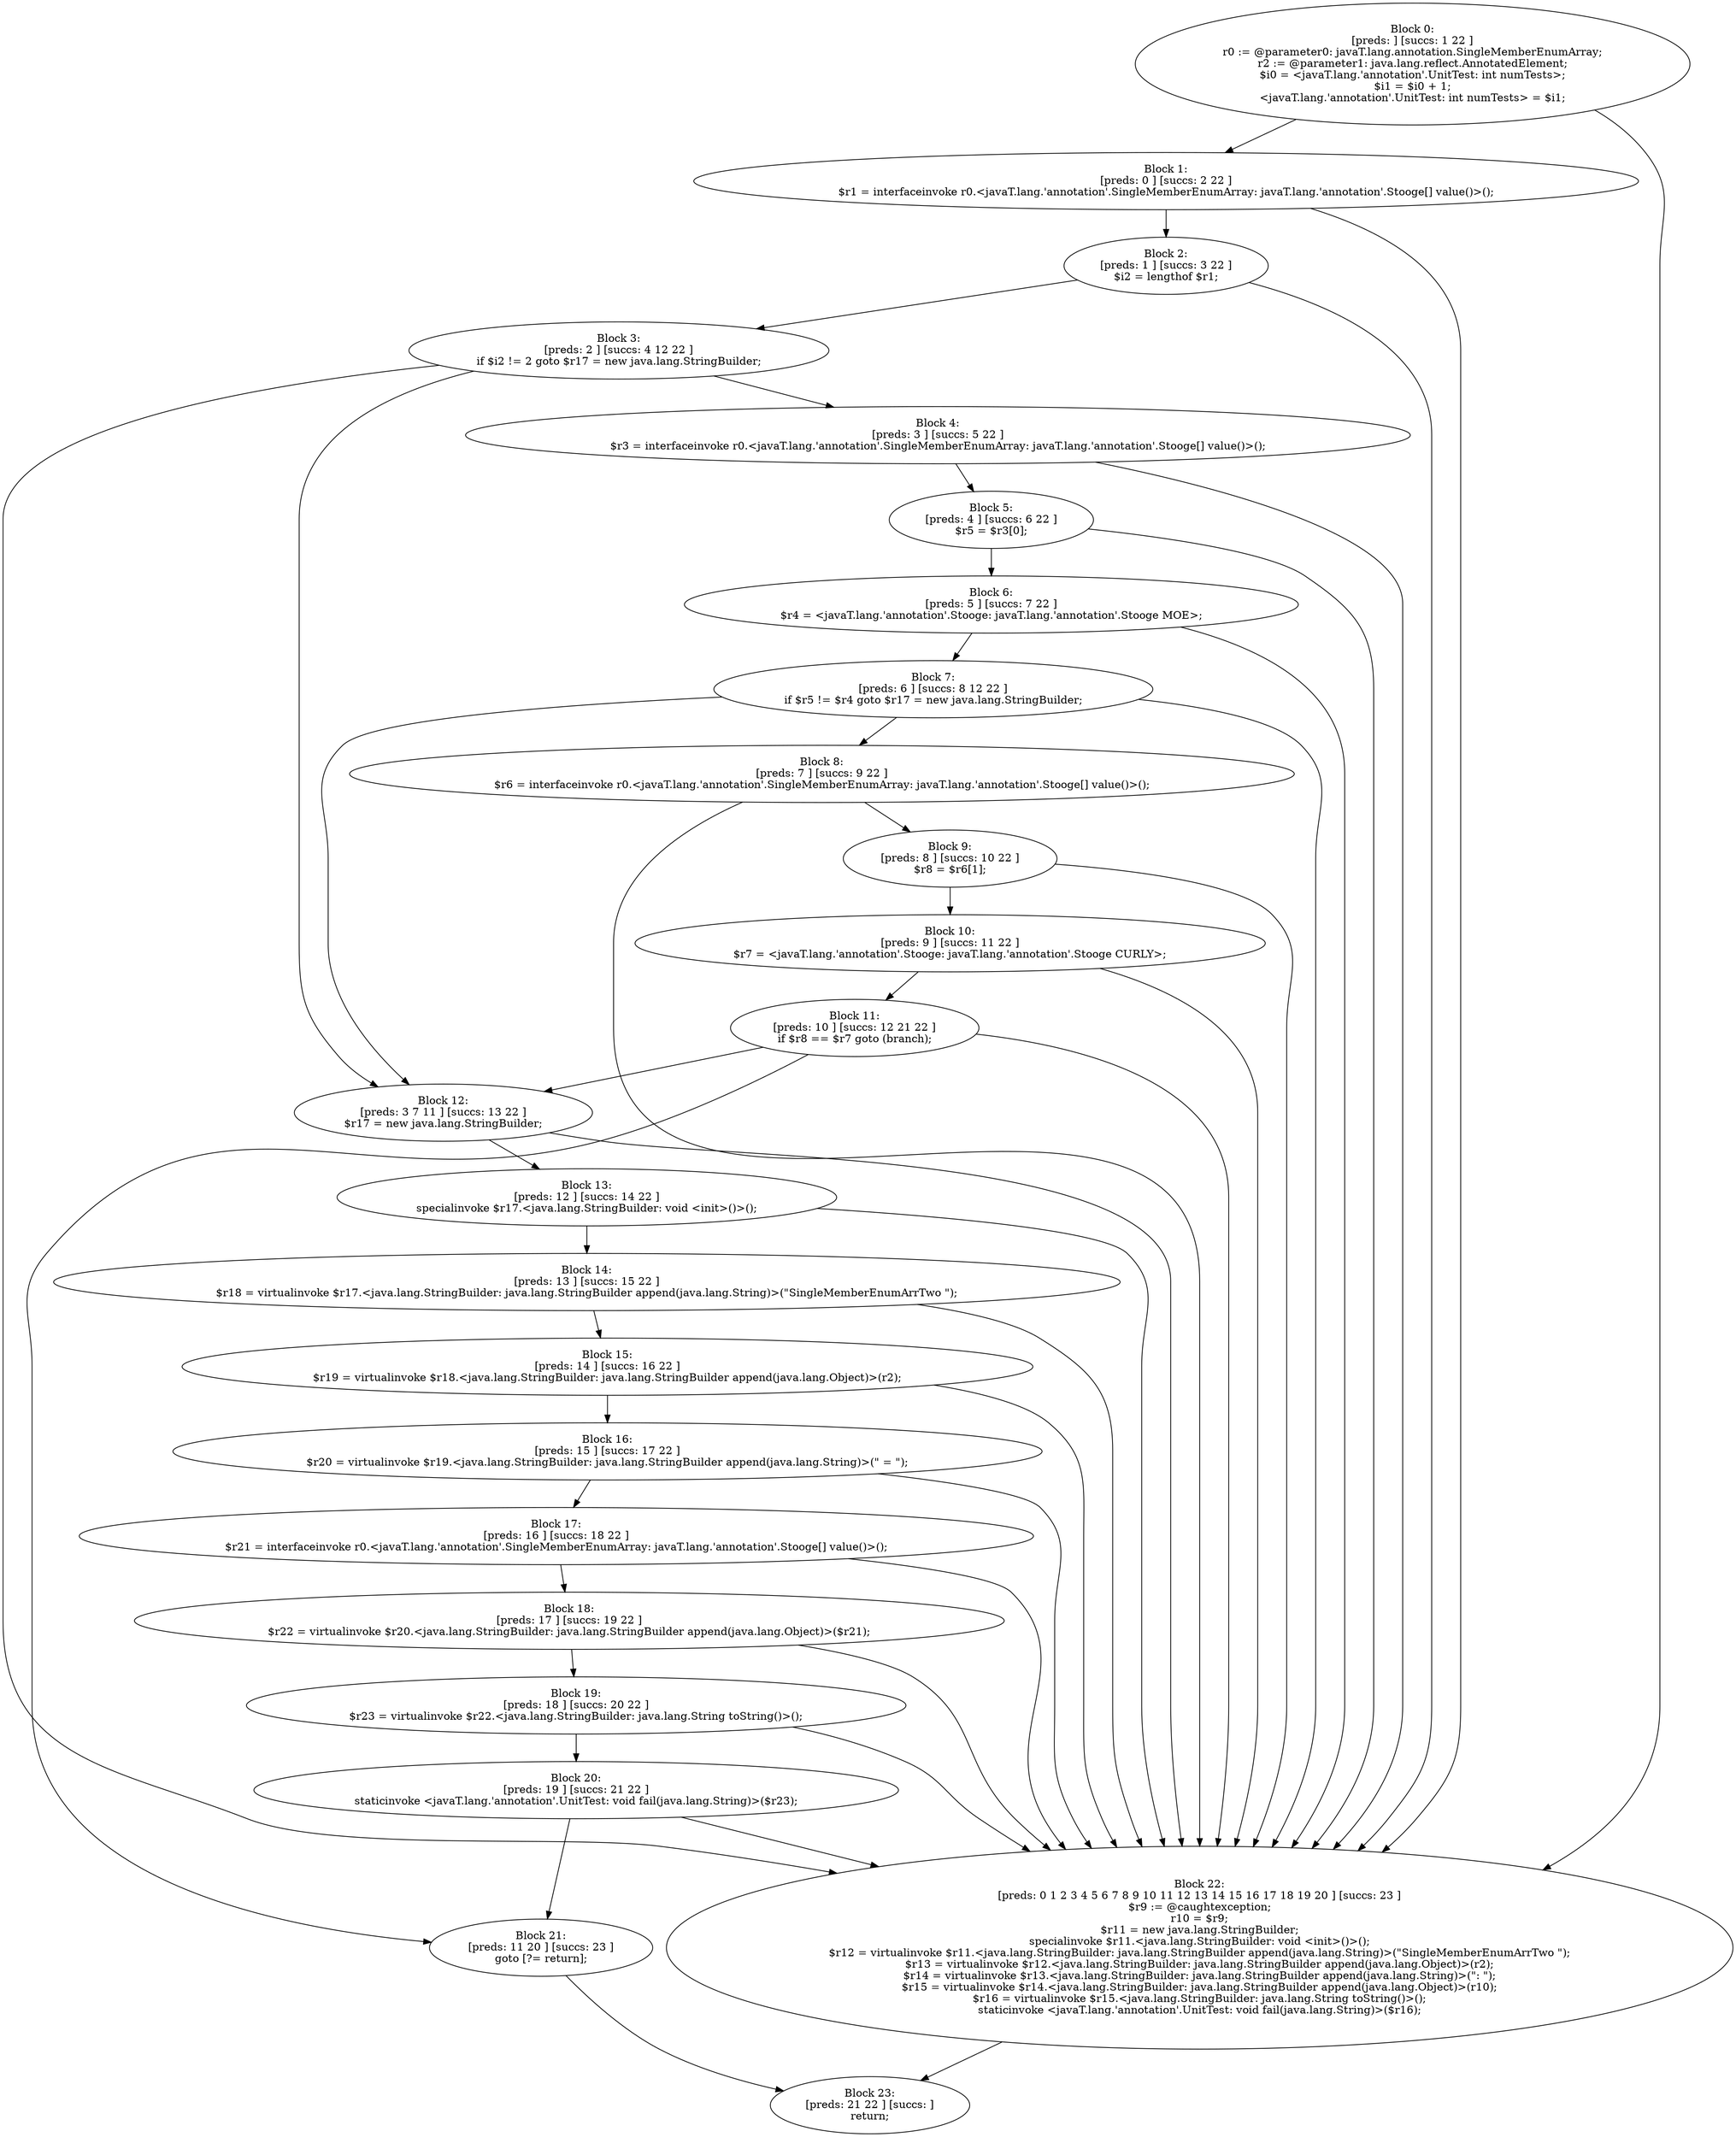digraph "unitGraph" {
    "Block 0:
[preds: ] [succs: 1 22 ]
r0 := @parameter0: javaT.lang.annotation.SingleMemberEnumArray;
r2 := @parameter1: java.lang.reflect.AnnotatedElement;
$i0 = <javaT.lang.'annotation'.UnitTest: int numTests>;
$i1 = $i0 + 1;
<javaT.lang.'annotation'.UnitTest: int numTests> = $i1;
"
    "Block 1:
[preds: 0 ] [succs: 2 22 ]
$r1 = interfaceinvoke r0.<javaT.lang.'annotation'.SingleMemberEnumArray: javaT.lang.'annotation'.Stooge[] value()>();
"
    "Block 2:
[preds: 1 ] [succs: 3 22 ]
$i2 = lengthof $r1;
"
    "Block 3:
[preds: 2 ] [succs: 4 12 22 ]
if $i2 != 2 goto $r17 = new java.lang.StringBuilder;
"
    "Block 4:
[preds: 3 ] [succs: 5 22 ]
$r3 = interfaceinvoke r0.<javaT.lang.'annotation'.SingleMemberEnumArray: javaT.lang.'annotation'.Stooge[] value()>();
"
    "Block 5:
[preds: 4 ] [succs: 6 22 ]
$r5 = $r3[0];
"
    "Block 6:
[preds: 5 ] [succs: 7 22 ]
$r4 = <javaT.lang.'annotation'.Stooge: javaT.lang.'annotation'.Stooge MOE>;
"
    "Block 7:
[preds: 6 ] [succs: 8 12 22 ]
if $r5 != $r4 goto $r17 = new java.lang.StringBuilder;
"
    "Block 8:
[preds: 7 ] [succs: 9 22 ]
$r6 = interfaceinvoke r0.<javaT.lang.'annotation'.SingleMemberEnumArray: javaT.lang.'annotation'.Stooge[] value()>();
"
    "Block 9:
[preds: 8 ] [succs: 10 22 ]
$r8 = $r6[1];
"
    "Block 10:
[preds: 9 ] [succs: 11 22 ]
$r7 = <javaT.lang.'annotation'.Stooge: javaT.lang.'annotation'.Stooge CURLY>;
"
    "Block 11:
[preds: 10 ] [succs: 12 21 22 ]
if $r8 == $r7 goto (branch);
"
    "Block 12:
[preds: 3 7 11 ] [succs: 13 22 ]
$r17 = new java.lang.StringBuilder;
"
    "Block 13:
[preds: 12 ] [succs: 14 22 ]
specialinvoke $r17.<java.lang.StringBuilder: void <init>()>();
"
    "Block 14:
[preds: 13 ] [succs: 15 22 ]
$r18 = virtualinvoke $r17.<java.lang.StringBuilder: java.lang.StringBuilder append(java.lang.String)>(\"SingleMemberEnumArrTwo \");
"
    "Block 15:
[preds: 14 ] [succs: 16 22 ]
$r19 = virtualinvoke $r18.<java.lang.StringBuilder: java.lang.StringBuilder append(java.lang.Object)>(r2);
"
    "Block 16:
[preds: 15 ] [succs: 17 22 ]
$r20 = virtualinvoke $r19.<java.lang.StringBuilder: java.lang.StringBuilder append(java.lang.String)>(\" = \");
"
    "Block 17:
[preds: 16 ] [succs: 18 22 ]
$r21 = interfaceinvoke r0.<javaT.lang.'annotation'.SingleMemberEnumArray: javaT.lang.'annotation'.Stooge[] value()>();
"
    "Block 18:
[preds: 17 ] [succs: 19 22 ]
$r22 = virtualinvoke $r20.<java.lang.StringBuilder: java.lang.StringBuilder append(java.lang.Object)>($r21);
"
    "Block 19:
[preds: 18 ] [succs: 20 22 ]
$r23 = virtualinvoke $r22.<java.lang.StringBuilder: java.lang.String toString()>();
"
    "Block 20:
[preds: 19 ] [succs: 21 22 ]
staticinvoke <javaT.lang.'annotation'.UnitTest: void fail(java.lang.String)>($r23);
"
    "Block 21:
[preds: 11 20 ] [succs: 23 ]
goto [?= return];
"
    "Block 22:
[preds: 0 1 2 3 4 5 6 7 8 9 10 11 12 13 14 15 16 17 18 19 20 ] [succs: 23 ]
$r9 := @caughtexception;
r10 = $r9;
$r11 = new java.lang.StringBuilder;
specialinvoke $r11.<java.lang.StringBuilder: void <init>()>();
$r12 = virtualinvoke $r11.<java.lang.StringBuilder: java.lang.StringBuilder append(java.lang.String)>(\"SingleMemberEnumArrTwo \");
$r13 = virtualinvoke $r12.<java.lang.StringBuilder: java.lang.StringBuilder append(java.lang.Object)>(r2);
$r14 = virtualinvoke $r13.<java.lang.StringBuilder: java.lang.StringBuilder append(java.lang.String)>(\": \");
$r15 = virtualinvoke $r14.<java.lang.StringBuilder: java.lang.StringBuilder append(java.lang.Object)>(r10);
$r16 = virtualinvoke $r15.<java.lang.StringBuilder: java.lang.String toString()>();
staticinvoke <javaT.lang.'annotation'.UnitTest: void fail(java.lang.String)>($r16);
"
    "Block 23:
[preds: 21 22 ] [succs: ]
return;
"
    "Block 0:
[preds: ] [succs: 1 22 ]
r0 := @parameter0: javaT.lang.annotation.SingleMemberEnumArray;
r2 := @parameter1: java.lang.reflect.AnnotatedElement;
$i0 = <javaT.lang.'annotation'.UnitTest: int numTests>;
$i1 = $i0 + 1;
<javaT.lang.'annotation'.UnitTest: int numTests> = $i1;
"->"Block 1:
[preds: 0 ] [succs: 2 22 ]
$r1 = interfaceinvoke r0.<javaT.lang.'annotation'.SingleMemberEnumArray: javaT.lang.'annotation'.Stooge[] value()>();
";
    "Block 0:
[preds: ] [succs: 1 22 ]
r0 := @parameter0: javaT.lang.annotation.SingleMemberEnumArray;
r2 := @parameter1: java.lang.reflect.AnnotatedElement;
$i0 = <javaT.lang.'annotation'.UnitTest: int numTests>;
$i1 = $i0 + 1;
<javaT.lang.'annotation'.UnitTest: int numTests> = $i1;
"->"Block 22:
[preds: 0 1 2 3 4 5 6 7 8 9 10 11 12 13 14 15 16 17 18 19 20 ] [succs: 23 ]
$r9 := @caughtexception;
r10 = $r9;
$r11 = new java.lang.StringBuilder;
specialinvoke $r11.<java.lang.StringBuilder: void <init>()>();
$r12 = virtualinvoke $r11.<java.lang.StringBuilder: java.lang.StringBuilder append(java.lang.String)>(\"SingleMemberEnumArrTwo \");
$r13 = virtualinvoke $r12.<java.lang.StringBuilder: java.lang.StringBuilder append(java.lang.Object)>(r2);
$r14 = virtualinvoke $r13.<java.lang.StringBuilder: java.lang.StringBuilder append(java.lang.String)>(\": \");
$r15 = virtualinvoke $r14.<java.lang.StringBuilder: java.lang.StringBuilder append(java.lang.Object)>(r10);
$r16 = virtualinvoke $r15.<java.lang.StringBuilder: java.lang.String toString()>();
staticinvoke <javaT.lang.'annotation'.UnitTest: void fail(java.lang.String)>($r16);
";
    "Block 1:
[preds: 0 ] [succs: 2 22 ]
$r1 = interfaceinvoke r0.<javaT.lang.'annotation'.SingleMemberEnumArray: javaT.lang.'annotation'.Stooge[] value()>();
"->"Block 2:
[preds: 1 ] [succs: 3 22 ]
$i2 = lengthof $r1;
";
    "Block 1:
[preds: 0 ] [succs: 2 22 ]
$r1 = interfaceinvoke r0.<javaT.lang.'annotation'.SingleMemberEnumArray: javaT.lang.'annotation'.Stooge[] value()>();
"->"Block 22:
[preds: 0 1 2 3 4 5 6 7 8 9 10 11 12 13 14 15 16 17 18 19 20 ] [succs: 23 ]
$r9 := @caughtexception;
r10 = $r9;
$r11 = new java.lang.StringBuilder;
specialinvoke $r11.<java.lang.StringBuilder: void <init>()>();
$r12 = virtualinvoke $r11.<java.lang.StringBuilder: java.lang.StringBuilder append(java.lang.String)>(\"SingleMemberEnumArrTwo \");
$r13 = virtualinvoke $r12.<java.lang.StringBuilder: java.lang.StringBuilder append(java.lang.Object)>(r2);
$r14 = virtualinvoke $r13.<java.lang.StringBuilder: java.lang.StringBuilder append(java.lang.String)>(\": \");
$r15 = virtualinvoke $r14.<java.lang.StringBuilder: java.lang.StringBuilder append(java.lang.Object)>(r10);
$r16 = virtualinvoke $r15.<java.lang.StringBuilder: java.lang.String toString()>();
staticinvoke <javaT.lang.'annotation'.UnitTest: void fail(java.lang.String)>($r16);
";
    "Block 2:
[preds: 1 ] [succs: 3 22 ]
$i2 = lengthof $r1;
"->"Block 3:
[preds: 2 ] [succs: 4 12 22 ]
if $i2 != 2 goto $r17 = new java.lang.StringBuilder;
";
    "Block 2:
[preds: 1 ] [succs: 3 22 ]
$i2 = lengthof $r1;
"->"Block 22:
[preds: 0 1 2 3 4 5 6 7 8 9 10 11 12 13 14 15 16 17 18 19 20 ] [succs: 23 ]
$r9 := @caughtexception;
r10 = $r9;
$r11 = new java.lang.StringBuilder;
specialinvoke $r11.<java.lang.StringBuilder: void <init>()>();
$r12 = virtualinvoke $r11.<java.lang.StringBuilder: java.lang.StringBuilder append(java.lang.String)>(\"SingleMemberEnumArrTwo \");
$r13 = virtualinvoke $r12.<java.lang.StringBuilder: java.lang.StringBuilder append(java.lang.Object)>(r2);
$r14 = virtualinvoke $r13.<java.lang.StringBuilder: java.lang.StringBuilder append(java.lang.String)>(\": \");
$r15 = virtualinvoke $r14.<java.lang.StringBuilder: java.lang.StringBuilder append(java.lang.Object)>(r10);
$r16 = virtualinvoke $r15.<java.lang.StringBuilder: java.lang.String toString()>();
staticinvoke <javaT.lang.'annotation'.UnitTest: void fail(java.lang.String)>($r16);
";
    "Block 3:
[preds: 2 ] [succs: 4 12 22 ]
if $i2 != 2 goto $r17 = new java.lang.StringBuilder;
"->"Block 4:
[preds: 3 ] [succs: 5 22 ]
$r3 = interfaceinvoke r0.<javaT.lang.'annotation'.SingleMemberEnumArray: javaT.lang.'annotation'.Stooge[] value()>();
";
    "Block 3:
[preds: 2 ] [succs: 4 12 22 ]
if $i2 != 2 goto $r17 = new java.lang.StringBuilder;
"->"Block 12:
[preds: 3 7 11 ] [succs: 13 22 ]
$r17 = new java.lang.StringBuilder;
";
    "Block 3:
[preds: 2 ] [succs: 4 12 22 ]
if $i2 != 2 goto $r17 = new java.lang.StringBuilder;
"->"Block 22:
[preds: 0 1 2 3 4 5 6 7 8 9 10 11 12 13 14 15 16 17 18 19 20 ] [succs: 23 ]
$r9 := @caughtexception;
r10 = $r9;
$r11 = new java.lang.StringBuilder;
specialinvoke $r11.<java.lang.StringBuilder: void <init>()>();
$r12 = virtualinvoke $r11.<java.lang.StringBuilder: java.lang.StringBuilder append(java.lang.String)>(\"SingleMemberEnumArrTwo \");
$r13 = virtualinvoke $r12.<java.lang.StringBuilder: java.lang.StringBuilder append(java.lang.Object)>(r2);
$r14 = virtualinvoke $r13.<java.lang.StringBuilder: java.lang.StringBuilder append(java.lang.String)>(\": \");
$r15 = virtualinvoke $r14.<java.lang.StringBuilder: java.lang.StringBuilder append(java.lang.Object)>(r10);
$r16 = virtualinvoke $r15.<java.lang.StringBuilder: java.lang.String toString()>();
staticinvoke <javaT.lang.'annotation'.UnitTest: void fail(java.lang.String)>($r16);
";
    "Block 4:
[preds: 3 ] [succs: 5 22 ]
$r3 = interfaceinvoke r0.<javaT.lang.'annotation'.SingleMemberEnumArray: javaT.lang.'annotation'.Stooge[] value()>();
"->"Block 5:
[preds: 4 ] [succs: 6 22 ]
$r5 = $r3[0];
";
    "Block 4:
[preds: 3 ] [succs: 5 22 ]
$r3 = interfaceinvoke r0.<javaT.lang.'annotation'.SingleMemberEnumArray: javaT.lang.'annotation'.Stooge[] value()>();
"->"Block 22:
[preds: 0 1 2 3 4 5 6 7 8 9 10 11 12 13 14 15 16 17 18 19 20 ] [succs: 23 ]
$r9 := @caughtexception;
r10 = $r9;
$r11 = new java.lang.StringBuilder;
specialinvoke $r11.<java.lang.StringBuilder: void <init>()>();
$r12 = virtualinvoke $r11.<java.lang.StringBuilder: java.lang.StringBuilder append(java.lang.String)>(\"SingleMemberEnumArrTwo \");
$r13 = virtualinvoke $r12.<java.lang.StringBuilder: java.lang.StringBuilder append(java.lang.Object)>(r2);
$r14 = virtualinvoke $r13.<java.lang.StringBuilder: java.lang.StringBuilder append(java.lang.String)>(\": \");
$r15 = virtualinvoke $r14.<java.lang.StringBuilder: java.lang.StringBuilder append(java.lang.Object)>(r10);
$r16 = virtualinvoke $r15.<java.lang.StringBuilder: java.lang.String toString()>();
staticinvoke <javaT.lang.'annotation'.UnitTest: void fail(java.lang.String)>($r16);
";
    "Block 5:
[preds: 4 ] [succs: 6 22 ]
$r5 = $r3[0];
"->"Block 6:
[preds: 5 ] [succs: 7 22 ]
$r4 = <javaT.lang.'annotation'.Stooge: javaT.lang.'annotation'.Stooge MOE>;
";
    "Block 5:
[preds: 4 ] [succs: 6 22 ]
$r5 = $r3[0];
"->"Block 22:
[preds: 0 1 2 3 4 5 6 7 8 9 10 11 12 13 14 15 16 17 18 19 20 ] [succs: 23 ]
$r9 := @caughtexception;
r10 = $r9;
$r11 = new java.lang.StringBuilder;
specialinvoke $r11.<java.lang.StringBuilder: void <init>()>();
$r12 = virtualinvoke $r11.<java.lang.StringBuilder: java.lang.StringBuilder append(java.lang.String)>(\"SingleMemberEnumArrTwo \");
$r13 = virtualinvoke $r12.<java.lang.StringBuilder: java.lang.StringBuilder append(java.lang.Object)>(r2);
$r14 = virtualinvoke $r13.<java.lang.StringBuilder: java.lang.StringBuilder append(java.lang.String)>(\": \");
$r15 = virtualinvoke $r14.<java.lang.StringBuilder: java.lang.StringBuilder append(java.lang.Object)>(r10);
$r16 = virtualinvoke $r15.<java.lang.StringBuilder: java.lang.String toString()>();
staticinvoke <javaT.lang.'annotation'.UnitTest: void fail(java.lang.String)>($r16);
";
    "Block 6:
[preds: 5 ] [succs: 7 22 ]
$r4 = <javaT.lang.'annotation'.Stooge: javaT.lang.'annotation'.Stooge MOE>;
"->"Block 7:
[preds: 6 ] [succs: 8 12 22 ]
if $r5 != $r4 goto $r17 = new java.lang.StringBuilder;
";
    "Block 6:
[preds: 5 ] [succs: 7 22 ]
$r4 = <javaT.lang.'annotation'.Stooge: javaT.lang.'annotation'.Stooge MOE>;
"->"Block 22:
[preds: 0 1 2 3 4 5 6 7 8 9 10 11 12 13 14 15 16 17 18 19 20 ] [succs: 23 ]
$r9 := @caughtexception;
r10 = $r9;
$r11 = new java.lang.StringBuilder;
specialinvoke $r11.<java.lang.StringBuilder: void <init>()>();
$r12 = virtualinvoke $r11.<java.lang.StringBuilder: java.lang.StringBuilder append(java.lang.String)>(\"SingleMemberEnumArrTwo \");
$r13 = virtualinvoke $r12.<java.lang.StringBuilder: java.lang.StringBuilder append(java.lang.Object)>(r2);
$r14 = virtualinvoke $r13.<java.lang.StringBuilder: java.lang.StringBuilder append(java.lang.String)>(\": \");
$r15 = virtualinvoke $r14.<java.lang.StringBuilder: java.lang.StringBuilder append(java.lang.Object)>(r10);
$r16 = virtualinvoke $r15.<java.lang.StringBuilder: java.lang.String toString()>();
staticinvoke <javaT.lang.'annotation'.UnitTest: void fail(java.lang.String)>($r16);
";
    "Block 7:
[preds: 6 ] [succs: 8 12 22 ]
if $r5 != $r4 goto $r17 = new java.lang.StringBuilder;
"->"Block 8:
[preds: 7 ] [succs: 9 22 ]
$r6 = interfaceinvoke r0.<javaT.lang.'annotation'.SingleMemberEnumArray: javaT.lang.'annotation'.Stooge[] value()>();
";
    "Block 7:
[preds: 6 ] [succs: 8 12 22 ]
if $r5 != $r4 goto $r17 = new java.lang.StringBuilder;
"->"Block 12:
[preds: 3 7 11 ] [succs: 13 22 ]
$r17 = new java.lang.StringBuilder;
";
    "Block 7:
[preds: 6 ] [succs: 8 12 22 ]
if $r5 != $r4 goto $r17 = new java.lang.StringBuilder;
"->"Block 22:
[preds: 0 1 2 3 4 5 6 7 8 9 10 11 12 13 14 15 16 17 18 19 20 ] [succs: 23 ]
$r9 := @caughtexception;
r10 = $r9;
$r11 = new java.lang.StringBuilder;
specialinvoke $r11.<java.lang.StringBuilder: void <init>()>();
$r12 = virtualinvoke $r11.<java.lang.StringBuilder: java.lang.StringBuilder append(java.lang.String)>(\"SingleMemberEnumArrTwo \");
$r13 = virtualinvoke $r12.<java.lang.StringBuilder: java.lang.StringBuilder append(java.lang.Object)>(r2);
$r14 = virtualinvoke $r13.<java.lang.StringBuilder: java.lang.StringBuilder append(java.lang.String)>(\": \");
$r15 = virtualinvoke $r14.<java.lang.StringBuilder: java.lang.StringBuilder append(java.lang.Object)>(r10);
$r16 = virtualinvoke $r15.<java.lang.StringBuilder: java.lang.String toString()>();
staticinvoke <javaT.lang.'annotation'.UnitTest: void fail(java.lang.String)>($r16);
";
    "Block 8:
[preds: 7 ] [succs: 9 22 ]
$r6 = interfaceinvoke r0.<javaT.lang.'annotation'.SingleMemberEnumArray: javaT.lang.'annotation'.Stooge[] value()>();
"->"Block 9:
[preds: 8 ] [succs: 10 22 ]
$r8 = $r6[1];
";
    "Block 8:
[preds: 7 ] [succs: 9 22 ]
$r6 = interfaceinvoke r0.<javaT.lang.'annotation'.SingleMemberEnumArray: javaT.lang.'annotation'.Stooge[] value()>();
"->"Block 22:
[preds: 0 1 2 3 4 5 6 7 8 9 10 11 12 13 14 15 16 17 18 19 20 ] [succs: 23 ]
$r9 := @caughtexception;
r10 = $r9;
$r11 = new java.lang.StringBuilder;
specialinvoke $r11.<java.lang.StringBuilder: void <init>()>();
$r12 = virtualinvoke $r11.<java.lang.StringBuilder: java.lang.StringBuilder append(java.lang.String)>(\"SingleMemberEnumArrTwo \");
$r13 = virtualinvoke $r12.<java.lang.StringBuilder: java.lang.StringBuilder append(java.lang.Object)>(r2);
$r14 = virtualinvoke $r13.<java.lang.StringBuilder: java.lang.StringBuilder append(java.lang.String)>(\": \");
$r15 = virtualinvoke $r14.<java.lang.StringBuilder: java.lang.StringBuilder append(java.lang.Object)>(r10);
$r16 = virtualinvoke $r15.<java.lang.StringBuilder: java.lang.String toString()>();
staticinvoke <javaT.lang.'annotation'.UnitTest: void fail(java.lang.String)>($r16);
";
    "Block 9:
[preds: 8 ] [succs: 10 22 ]
$r8 = $r6[1];
"->"Block 10:
[preds: 9 ] [succs: 11 22 ]
$r7 = <javaT.lang.'annotation'.Stooge: javaT.lang.'annotation'.Stooge CURLY>;
";
    "Block 9:
[preds: 8 ] [succs: 10 22 ]
$r8 = $r6[1];
"->"Block 22:
[preds: 0 1 2 3 4 5 6 7 8 9 10 11 12 13 14 15 16 17 18 19 20 ] [succs: 23 ]
$r9 := @caughtexception;
r10 = $r9;
$r11 = new java.lang.StringBuilder;
specialinvoke $r11.<java.lang.StringBuilder: void <init>()>();
$r12 = virtualinvoke $r11.<java.lang.StringBuilder: java.lang.StringBuilder append(java.lang.String)>(\"SingleMemberEnumArrTwo \");
$r13 = virtualinvoke $r12.<java.lang.StringBuilder: java.lang.StringBuilder append(java.lang.Object)>(r2);
$r14 = virtualinvoke $r13.<java.lang.StringBuilder: java.lang.StringBuilder append(java.lang.String)>(\": \");
$r15 = virtualinvoke $r14.<java.lang.StringBuilder: java.lang.StringBuilder append(java.lang.Object)>(r10);
$r16 = virtualinvoke $r15.<java.lang.StringBuilder: java.lang.String toString()>();
staticinvoke <javaT.lang.'annotation'.UnitTest: void fail(java.lang.String)>($r16);
";
    "Block 10:
[preds: 9 ] [succs: 11 22 ]
$r7 = <javaT.lang.'annotation'.Stooge: javaT.lang.'annotation'.Stooge CURLY>;
"->"Block 11:
[preds: 10 ] [succs: 12 21 22 ]
if $r8 == $r7 goto (branch);
";
    "Block 10:
[preds: 9 ] [succs: 11 22 ]
$r7 = <javaT.lang.'annotation'.Stooge: javaT.lang.'annotation'.Stooge CURLY>;
"->"Block 22:
[preds: 0 1 2 3 4 5 6 7 8 9 10 11 12 13 14 15 16 17 18 19 20 ] [succs: 23 ]
$r9 := @caughtexception;
r10 = $r9;
$r11 = new java.lang.StringBuilder;
specialinvoke $r11.<java.lang.StringBuilder: void <init>()>();
$r12 = virtualinvoke $r11.<java.lang.StringBuilder: java.lang.StringBuilder append(java.lang.String)>(\"SingleMemberEnumArrTwo \");
$r13 = virtualinvoke $r12.<java.lang.StringBuilder: java.lang.StringBuilder append(java.lang.Object)>(r2);
$r14 = virtualinvoke $r13.<java.lang.StringBuilder: java.lang.StringBuilder append(java.lang.String)>(\": \");
$r15 = virtualinvoke $r14.<java.lang.StringBuilder: java.lang.StringBuilder append(java.lang.Object)>(r10);
$r16 = virtualinvoke $r15.<java.lang.StringBuilder: java.lang.String toString()>();
staticinvoke <javaT.lang.'annotation'.UnitTest: void fail(java.lang.String)>($r16);
";
    "Block 11:
[preds: 10 ] [succs: 12 21 22 ]
if $r8 == $r7 goto (branch);
"->"Block 12:
[preds: 3 7 11 ] [succs: 13 22 ]
$r17 = new java.lang.StringBuilder;
";
    "Block 11:
[preds: 10 ] [succs: 12 21 22 ]
if $r8 == $r7 goto (branch);
"->"Block 21:
[preds: 11 20 ] [succs: 23 ]
goto [?= return];
";
    "Block 11:
[preds: 10 ] [succs: 12 21 22 ]
if $r8 == $r7 goto (branch);
"->"Block 22:
[preds: 0 1 2 3 4 5 6 7 8 9 10 11 12 13 14 15 16 17 18 19 20 ] [succs: 23 ]
$r9 := @caughtexception;
r10 = $r9;
$r11 = new java.lang.StringBuilder;
specialinvoke $r11.<java.lang.StringBuilder: void <init>()>();
$r12 = virtualinvoke $r11.<java.lang.StringBuilder: java.lang.StringBuilder append(java.lang.String)>(\"SingleMemberEnumArrTwo \");
$r13 = virtualinvoke $r12.<java.lang.StringBuilder: java.lang.StringBuilder append(java.lang.Object)>(r2);
$r14 = virtualinvoke $r13.<java.lang.StringBuilder: java.lang.StringBuilder append(java.lang.String)>(\": \");
$r15 = virtualinvoke $r14.<java.lang.StringBuilder: java.lang.StringBuilder append(java.lang.Object)>(r10);
$r16 = virtualinvoke $r15.<java.lang.StringBuilder: java.lang.String toString()>();
staticinvoke <javaT.lang.'annotation'.UnitTest: void fail(java.lang.String)>($r16);
";
    "Block 12:
[preds: 3 7 11 ] [succs: 13 22 ]
$r17 = new java.lang.StringBuilder;
"->"Block 13:
[preds: 12 ] [succs: 14 22 ]
specialinvoke $r17.<java.lang.StringBuilder: void <init>()>();
";
    "Block 12:
[preds: 3 7 11 ] [succs: 13 22 ]
$r17 = new java.lang.StringBuilder;
"->"Block 22:
[preds: 0 1 2 3 4 5 6 7 8 9 10 11 12 13 14 15 16 17 18 19 20 ] [succs: 23 ]
$r9 := @caughtexception;
r10 = $r9;
$r11 = new java.lang.StringBuilder;
specialinvoke $r11.<java.lang.StringBuilder: void <init>()>();
$r12 = virtualinvoke $r11.<java.lang.StringBuilder: java.lang.StringBuilder append(java.lang.String)>(\"SingleMemberEnumArrTwo \");
$r13 = virtualinvoke $r12.<java.lang.StringBuilder: java.lang.StringBuilder append(java.lang.Object)>(r2);
$r14 = virtualinvoke $r13.<java.lang.StringBuilder: java.lang.StringBuilder append(java.lang.String)>(\": \");
$r15 = virtualinvoke $r14.<java.lang.StringBuilder: java.lang.StringBuilder append(java.lang.Object)>(r10);
$r16 = virtualinvoke $r15.<java.lang.StringBuilder: java.lang.String toString()>();
staticinvoke <javaT.lang.'annotation'.UnitTest: void fail(java.lang.String)>($r16);
";
    "Block 13:
[preds: 12 ] [succs: 14 22 ]
specialinvoke $r17.<java.lang.StringBuilder: void <init>()>();
"->"Block 14:
[preds: 13 ] [succs: 15 22 ]
$r18 = virtualinvoke $r17.<java.lang.StringBuilder: java.lang.StringBuilder append(java.lang.String)>(\"SingleMemberEnumArrTwo \");
";
    "Block 13:
[preds: 12 ] [succs: 14 22 ]
specialinvoke $r17.<java.lang.StringBuilder: void <init>()>();
"->"Block 22:
[preds: 0 1 2 3 4 5 6 7 8 9 10 11 12 13 14 15 16 17 18 19 20 ] [succs: 23 ]
$r9 := @caughtexception;
r10 = $r9;
$r11 = new java.lang.StringBuilder;
specialinvoke $r11.<java.lang.StringBuilder: void <init>()>();
$r12 = virtualinvoke $r11.<java.lang.StringBuilder: java.lang.StringBuilder append(java.lang.String)>(\"SingleMemberEnumArrTwo \");
$r13 = virtualinvoke $r12.<java.lang.StringBuilder: java.lang.StringBuilder append(java.lang.Object)>(r2);
$r14 = virtualinvoke $r13.<java.lang.StringBuilder: java.lang.StringBuilder append(java.lang.String)>(\": \");
$r15 = virtualinvoke $r14.<java.lang.StringBuilder: java.lang.StringBuilder append(java.lang.Object)>(r10);
$r16 = virtualinvoke $r15.<java.lang.StringBuilder: java.lang.String toString()>();
staticinvoke <javaT.lang.'annotation'.UnitTest: void fail(java.lang.String)>($r16);
";
    "Block 14:
[preds: 13 ] [succs: 15 22 ]
$r18 = virtualinvoke $r17.<java.lang.StringBuilder: java.lang.StringBuilder append(java.lang.String)>(\"SingleMemberEnumArrTwo \");
"->"Block 15:
[preds: 14 ] [succs: 16 22 ]
$r19 = virtualinvoke $r18.<java.lang.StringBuilder: java.lang.StringBuilder append(java.lang.Object)>(r2);
";
    "Block 14:
[preds: 13 ] [succs: 15 22 ]
$r18 = virtualinvoke $r17.<java.lang.StringBuilder: java.lang.StringBuilder append(java.lang.String)>(\"SingleMemberEnumArrTwo \");
"->"Block 22:
[preds: 0 1 2 3 4 5 6 7 8 9 10 11 12 13 14 15 16 17 18 19 20 ] [succs: 23 ]
$r9 := @caughtexception;
r10 = $r9;
$r11 = new java.lang.StringBuilder;
specialinvoke $r11.<java.lang.StringBuilder: void <init>()>();
$r12 = virtualinvoke $r11.<java.lang.StringBuilder: java.lang.StringBuilder append(java.lang.String)>(\"SingleMemberEnumArrTwo \");
$r13 = virtualinvoke $r12.<java.lang.StringBuilder: java.lang.StringBuilder append(java.lang.Object)>(r2);
$r14 = virtualinvoke $r13.<java.lang.StringBuilder: java.lang.StringBuilder append(java.lang.String)>(\": \");
$r15 = virtualinvoke $r14.<java.lang.StringBuilder: java.lang.StringBuilder append(java.lang.Object)>(r10);
$r16 = virtualinvoke $r15.<java.lang.StringBuilder: java.lang.String toString()>();
staticinvoke <javaT.lang.'annotation'.UnitTest: void fail(java.lang.String)>($r16);
";
    "Block 15:
[preds: 14 ] [succs: 16 22 ]
$r19 = virtualinvoke $r18.<java.lang.StringBuilder: java.lang.StringBuilder append(java.lang.Object)>(r2);
"->"Block 16:
[preds: 15 ] [succs: 17 22 ]
$r20 = virtualinvoke $r19.<java.lang.StringBuilder: java.lang.StringBuilder append(java.lang.String)>(\" = \");
";
    "Block 15:
[preds: 14 ] [succs: 16 22 ]
$r19 = virtualinvoke $r18.<java.lang.StringBuilder: java.lang.StringBuilder append(java.lang.Object)>(r2);
"->"Block 22:
[preds: 0 1 2 3 4 5 6 7 8 9 10 11 12 13 14 15 16 17 18 19 20 ] [succs: 23 ]
$r9 := @caughtexception;
r10 = $r9;
$r11 = new java.lang.StringBuilder;
specialinvoke $r11.<java.lang.StringBuilder: void <init>()>();
$r12 = virtualinvoke $r11.<java.lang.StringBuilder: java.lang.StringBuilder append(java.lang.String)>(\"SingleMemberEnumArrTwo \");
$r13 = virtualinvoke $r12.<java.lang.StringBuilder: java.lang.StringBuilder append(java.lang.Object)>(r2);
$r14 = virtualinvoke $r13.<java.lang.StringBuilder: java.lang.StringBuilder append(java.lang.String)>(\": \");
$r15 = virtualinvoke $r14.<java.lang.StringBuilder: java.lang.StringBuilder append(java.lang.Object)>(r10);
$r16 = virtualinvoke $r15.<java.lang.StringBuilder: java.lang.String toString()>();
staticinvoke <javaT.lang.'annotation'.UnitTest: void fail(java.lang.String)>($r16);
";
    "Block 16:
[preds: 15 ] [succs: 17 22 ]
$r20 = virtualinvoke $r19.<java.lang.StringBuilder: java.lang.StringBuilder append(java.lang.String)>(\" = \");
"->"Block 17:
[preds: 16 ] [succs: 18 22 ]
$r21 = interfaceinvoke r0.<javaT.lang.'annotation'.SingleMemberEnumArray: javaT.lang.'annotation'.Stooge[] value()>();
";
    "Block 16:
[preds: 15 ] [succs: 17 22 ]
$r20 = virtualinvoke $r19.<java.lang.StringBuilder: java.lang.StringBuilder append(java.lang.String)>(\" = \");
"->"Block 22:
[preds: 0 1 2 3 4 5 6 7 8 9 10 11 12 13 14 15 16 17 18 19 20 ] [succs: 23 ]
$r9 := @caughtexception;
r10 = $r9;
$r11 = new java.lang.StringBuilder;
specialinvoke $r11.<java.lang.StringBuilder: void <init>()>();
$r12 = virtualinvoke $r11.<java.lang.StringBuilder: java.lang.StringBuilder append(java.lang.String)>(\"SingleMemberEnumArrTwo \");
$r13 = virtualinvoke $r12.<java.lang.StringBuilder: java.lang.StringBuilder append(java.lang.Object)>(r2);
$r14 = virtualinvoke $r13.<java.lang.StringBuilder: java.lang.StringBuilder append(java.lang.String)>(\": \");
$r15 = virtualinvoke $r14.<java.lang.StringBuilder: java.lang.StringBuilder append(java.lang.Object)>(r10);
$r16 = virtualinvoke $r15.<java.lang.StringBuilder: java.lang.String toString()>();
staticinvoke <javaT.lang.'annotation'.UnitTest: void fail(java.lang.String)>($r16);
";
    "Block 17:
[preds: 16 ] [succs: 18 22 ]
$r21 = interfaceinvoke r0.<javaT.lang.'annotation'.SingleMemberEnumArray: javaT.lang.'annotation'.Stooge[] value()>();
"->"Block 18:
[preds: 17 ] [succs: 19 22 ]
$r22 = virtualinvoke $r20.<java.lang.StringBuilder: java.lang.StringBuilder append(java.lang.Object)>($r21);
";
    "Block 17:
[preds: 16 ] [succs: 18 22 ]
$r21 = interfaceinvoke r0.<javaT.lang.'annotation'.SingleMemberEnumArray: javaT.lang.'annotation'.Stooge[] value()>();
"->"Block 22:
[preds: 0 1 2 3 4 5 6 7 8 9 10 11 12 13 14 15 16 17 18 19 20 ] [succs: 23 ]
$r9 := @caughtexception;
r10 = $r9;
$r11 = new java.lang.StringBuilder;
specialinvoke $r11.<java.lang.StringBuilder: void <init>()>();
$r12 = virtualinvoke $r11.<java.lang.StringBuilder: java.lang.StringBuilder append(java.lang.String)>(\"SingleMemberEnumArrTwo \");
$r13 = virtualinvoke $r12.<java.lang.StringBuilder: java.lang.StringBuilder append(java.lang.Object)>(r2);
$r14 = virtualinvoke $r13.<java.lang.StringBuilder: java.lang.StringBuilder append(java.lang.String)>(\": \");
$r15 = virtualinvoke $r14.<java.lang.StringBuilder: java.lang.StringBuilder append(java.lang.Object)>(r10);
$r16 = virtualinvoke $r15.<java.lang.StringBuilder: java.lang.String toString()>();
staticinvoke <javaT.lang.'annotation'.UnitTest: void fail(java.lang.String)>($r16);
";
    "Block 18:
[preds: 17 ] [succs: 19 22 ]
$r22 = virtualinvoke $r20.<java.lang.StringBuilder: java.lang.StringBuilder append(java.lang.Object)>($r21);
"->"Block 19:
[preds: 18 ] [succs: 20 22 ]
$r23 = virtualinvoke $r22.<java.lang.StringBuilder: java.lang.String toString()>();
";
    "Block 18:
[preds: 17 ] [succs: 19 22 ]
$r22 = virtualinvoke $r20.<java.lang.StringBuilder: java.lang.StringBuilder append(java.lang.Object)>($r21);
"->"Block 22:
[preds: 0 1 2 3 4 5 6 7 8 9 10 11 12 13 14 15 16 17 18 19 20 ] [succs: 23 ]
$r9 := @caughtexception;
r10 = $r9;
$r11 = new java.lang.StringBuilder;
specialinvoke $r11.<java.lang.StringBuilder: void <init>()>();
$r12 = virtualinvoke $r11.<java.lang.StringBuilder: java.lang.StringBuilder append(java.lang.String)>(\"SingleMemberEnumArrTwo \");
$r13 = virtualinvoke $r12.<java.lang.StringBuilder: java.lang.StringBuilder append(java.lang.Object)>(r2);
$r14 = virtualinvoke $r13.<java.lang.StringBuilder: java.lang.StringBuilder append(java.lang.String)>(\": \");
$r15 = virtualinvoke $r14.<java.lang.StringBuilder: java.lang.StringBuilder append(java.lang.Object)>(r10);
$r16 = virtualinvoke $r15.<java.lang.StringBuilder: java.lang.String toString()>();
staticinvoke <javaT.lang.'annotation'.UnitTest: void fail(java.lang.String)>($r16);
";
    "Block 19:
[preds: 18 ] [succs: 20 22 ]
$r23 = virtualinvoke $r22.<java.lang.StringBuilder: java.lang.String toString()>();
"->"Block 20:
[preds: 19 ] [succs: 21 22 ]
staticinvoke <javaT.lang.'annotation'.UnitTest: void fail(java.lang.String)>($r23);
";
    "Block 19:
[preds: 18 ] [succs: 20 22 ]
$r23 = virtualinvoke $r22.<java.lang.StringBuilder: java.lang.String toString()>();
"->"Block 22:
[preds: 0 1 2 3 4 5 6 7 8 9 10 11 12 13 14 15 16 17 18 19 20 ] [succs: 23 ]
$r9 := @caughtexception;
r10 = $r9;
$r11 = new java.lang.StringBuilder;
specialinvoke $r11.<java.lang.StringBuilder: void <init>()>();
$r12 = virtualinvoke $r11.<java.lang.StringBuilder: java.lang.StringBuilder append(java.lang.String)>(\"SingleMemberEnumArrTwo \");
$r13 = virtualinvoke $r12.<java.lang.StringBuilder: java.lang.StringBuilder append(java.lang.Object)>(r2);
$r14 = virtualinvoke $r13.<java.lang.StringBuilder: java.lang.StringBuilder append(java.lang.String)>(\": \");
$r15 = virtualinvoke $r14.<java.lang.StringBuilder: java.lang.StringBuilder append(java.lang.Object)>(r10);
$r16 = virtualinvoke $r15.<java.lang.StringBuilder: java.lang.String toString()>();
staticinvoke <javaT.lang.'annotation'.UnitTest: void fail(java.lang.String)>($r16);
";
    "Block 20:
[preds: 19 ] [succs: 21 22 ]
staticinvoke <javaT.lang.'annotation'.UnitTest: void fail(java.lang.String)>($r23);
"->"Block 21:
[preds: 11 20 ] [succs: 23 ]
goto [?= return];
";
    "Block 20:
[preds: 19 ] [succs: 21 22 ]
staticinvoke <javaT.lang.'annotation'.UnitTest: void fail(java.lang.String)>($r23);
"->"Block 22:
[preds: 0 1 2 3 4 5 6 7 8 9 10 11 12 13 14 15 16 17 18 19 20 ] [succs: 23 ]
$r9 := @caughtexception;
r10 = $r9;
$r11 = new java.lang.StringBuilder;
specialinvoke $r11.<java.lang.StringBuilder: void <init>()>();
$r12 = virtualinvoke $r11.<java.lang.StringBuilder: java.lang.StringBuilder append(java.lang.String)>(\"SingleMemberEnumArrTwo \");
$r13 = virtualinvoke $r12.<java.lang.StringBuilder: java.lang.StringBuilder append(java.lang.Object)>(r2);
$r14 = virtualinvoke $r13.<java.lang.StringBuilder: java.lang.StringBuilder append(java.lang.String)>(\": \");
$r15 = virtualinvoke $r14.<java.lang.StringBuilder: java.lang.StringBuilder append(java.lang.Object)>(r10);
$r16 = virtualinvoke $r15.<java.lang.StringBuilder: java.lang.String toString()>();
staticinvoke <javaT.lang.'annotation'.UnitTest: void fail(java.lang.String)>($r16);
";
    "Block 21:
[preds: 11 20 ] [succs: 23 ]
goto [?= return];
"->"Block 23:
[preds: 21 22 ] [succs: ]
return;
";
    "Block 22:
[preds: 0 1 2 3 4 5 6 7 8 9 10 11 12 13 14 15 16 17 18 19 20 ] [succs: 23 ]
$r9 := @caughtexception;
r10 = $r9;
$r11 = new java.lang.StringBuilder;
specialinvoke $r11.<java.lang.StringBuilder: void <init>()>();
$r12 = virtualinvoke $r11.<java.lang.StringBuilder: java.lang.StringBuilder append(java.lang.String)>(\"SingleMemberEnumArrTwo \");
$r13 = virtualinvoke $r12.<java.lang.StringBuilder: java.lang.StringBuilder append(java.lang.Object)>(r2);
$r14 = virtualinvoke $r13.<java.lang.StringBuilder: java.lang.StringBuilder append(java.lang.String)>(\": \");
$r15 = virtualinvoke $r14.<java.lang.StringBuilder: java.lang.StringBuilder append(java.lang.Object)>(r10);
$r16 = virtualinvoke $r15.<java.lang.StringBuilder: java.lang.String toString()>();
staticinvoke <javaT.lang.'annotation'.UnitTest: void fail(java.lang.String)>($r16);
"->"Block 23:
[preds: 21 22 ] [succs: ]
return;
";
}

